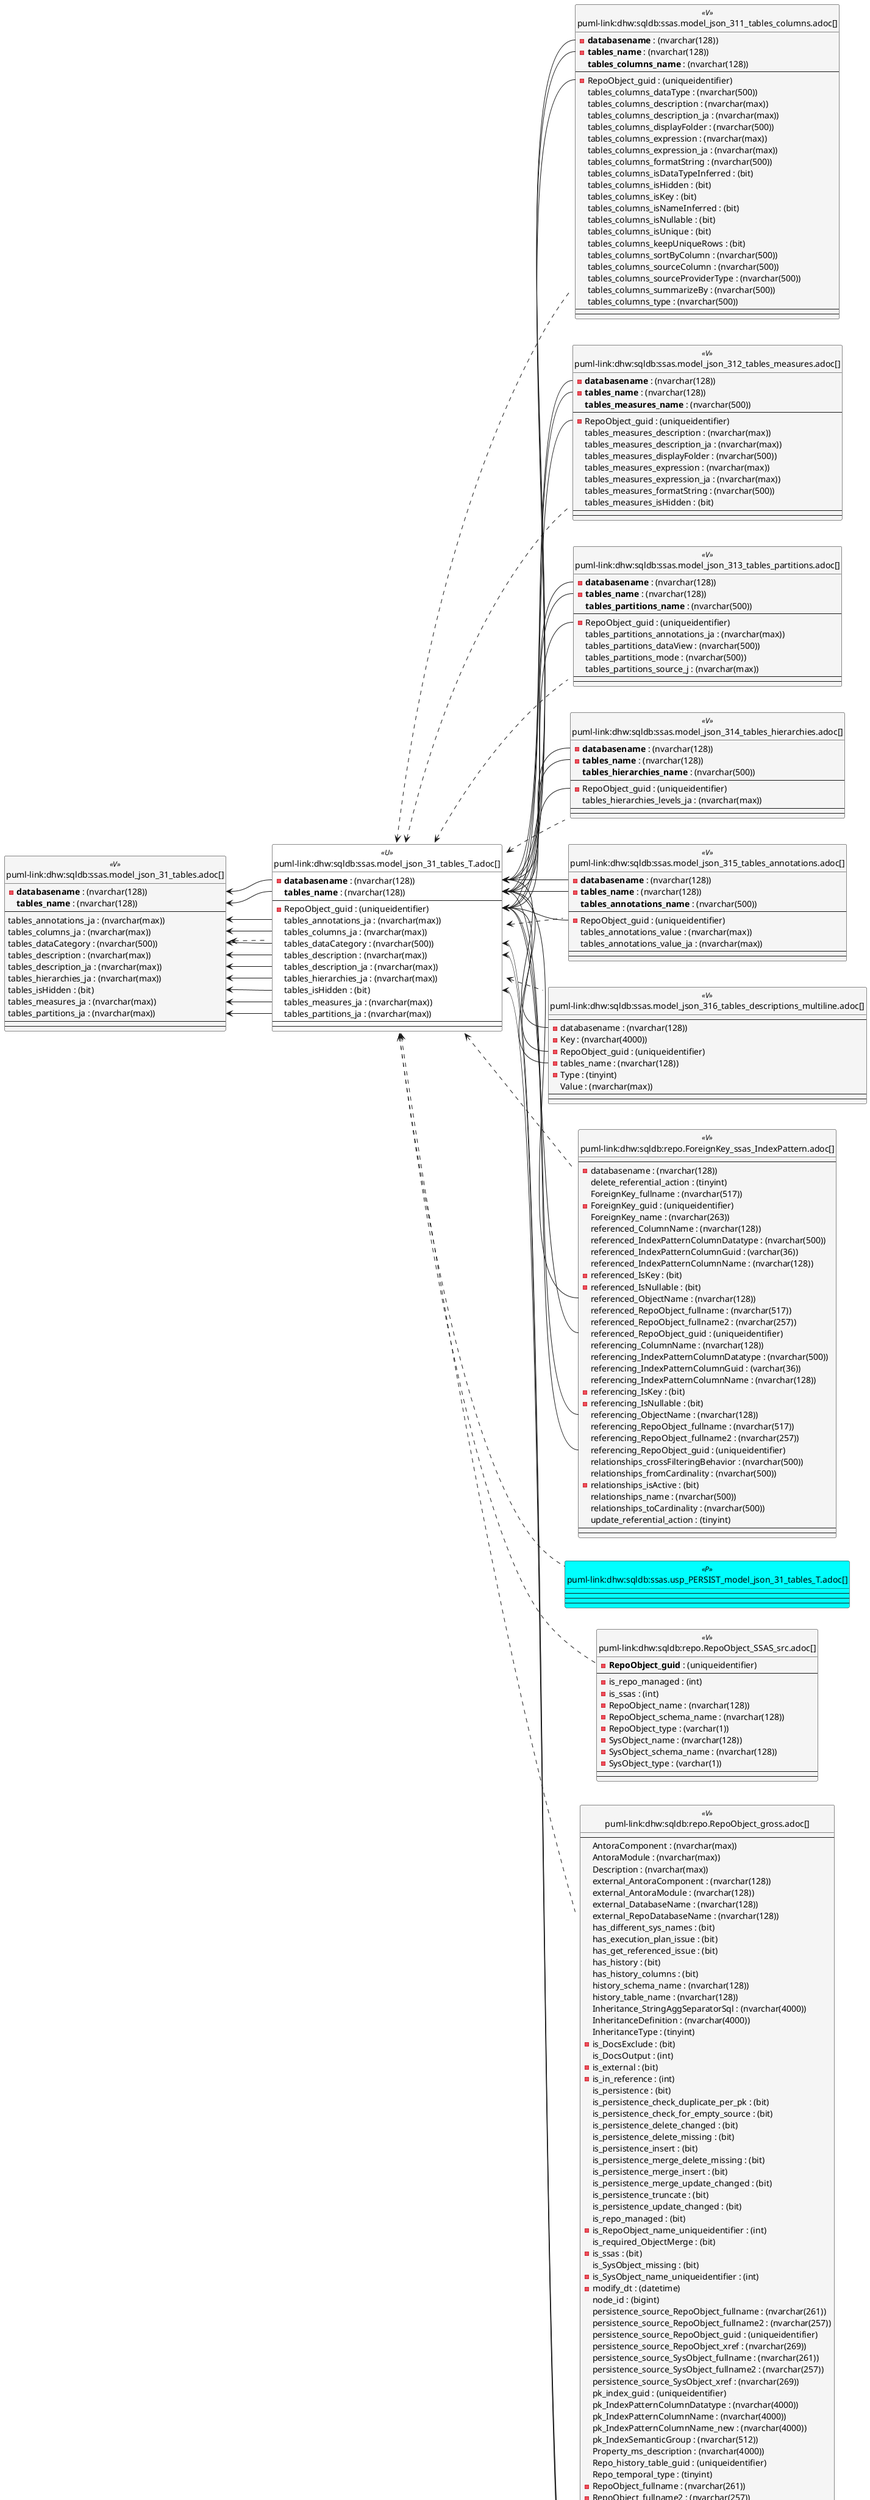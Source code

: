 @startuml
left to right direction
'top to bottom direction
hide circle
'avoide "." issues:
set namespaceSeparator none


skinparam class {
  BackgroundColor White
  BackgroundColor<<FN>> Yellow
  BackgroundColor<<FS>> Yellow
  BackgroundColor<<FT>> LightGray
  BackgroundColor<<IF>> Yellow
  BackgroundColor<<IS>> Yellow
  BackgroundColor<<P>> Aqua
  BackgroundColor<<PC>> Aqua
  BackgroundColor<<SN>> Yellow
  BackgroundColor<<SO>> SlateBlue
  BackgroundColor<<TF>> LightGray
  BackgroundColor<<TR>> Tomato
  BackgroundColor<<U>> White
  BackgroundColor<<V>> WhiteSmoke
  BackgroundColor<<X>> Aqua
  BackgroundColor<<external>> AliceBlue
}


entity "puml-link:dhw:sqldb:repo.ForeignKey_ssas_IndexPattern.adoc[]" as repo.ForeignKey_ssas_IndexPattern << V >> {
  --
  - databasename : (nvarchar(128))
  delete_referential_action : (tinyint)
  ForeignKey_fullname : (nvarchar(517))
  - ForeignKey_guid : (uniqueidentifier)
  ForeignKey_name : (nvarchar(263))
  referenced_ColumnName : (nvarchar(128))
  referenced_IndexPatternColumnDatatype : (nvarchar(500))
  referenced_IndexPatternColumnGuid : (varchar(36))
  referenced_IndexPatternColumnName : (nvarchar(128))
  - referenced_IsKey : (bit)
  - referenced_IsNullable : (bit)
  referenced_ObjectName : (nvarchar(128))
  referenced_RepoObject_fullname : (nvarchar(517))
  referenced_RepoObject_fullname2 : (nvarchar(257))
  referenced_RepoObject_guid : (uniqueidentifier)
  referencing_ColumnName : (nvarchar(128))
  referencing_IndexPatternColumnDatatype : (nvarchar(500))
  referencing_IndexPatternColumnGuid : (varchar(36))
  referencing_IndexPatternColumnName : (nvarchar(128))
  - referencing_IsKey : (bit)
  - referencing_IsNullable : (bit)
  referencing_ObjectName : (nvarchar(128))
  referencing_RepoObject_fullname : (nvarchar(517))
  referencing_RepoObject_fullname2 : (nvarchar(257))
  referencing_RepoObject_guid : (uniqueidentifier)
  relationships_crossFilteringBehavior : (nvarchar(500))
  relationships_fromCardinality : (nvarchar(500))
  - relationships_isActive : (bit)
  relationships_name : (nvarchar(500))
  relationships_toCardinality : (nvarchar(500))
  update_referential_action : (tinyint)
  --
  --
}

entity "puml-link:dhw:sqldb:repo.RepoObject_gross.adoc[]" as repo.RepoObject_gross << V >> {
  --
  AntoraComponent : (nvarchar(max))
  AntoraModule : (nvarchar(max))
  Description : (nvarchar(max))
  external_AntoraComponent : (nvarchar(128))
  external_AntoraModule : (nvarchar(128))
  external_DatabaseName : (nvarchar(128))
  external_RepoDatabaseName : (nvarchar(128))
  has_different_sys_names : (bit)
  has_execution_plan_issue : (bit)
  has_get_referenced_issue : (bit)
  has_history : (bit)
  has_history_columns : (bit)
  history_schema_name : (nvarchar(128))
  history_table_name : (nvarchar(128))
  Inheritance_StringAggSeparatorSql : (nvarchar(4000))
  InheritanceDefinition : (nvarchar(4000))
  InheritanceType : (tinyint)
  - is_DocsExclude : (bit)
  is_DocsOutput : (int)
  - is_external : (bit)
  - is_in_reference : (int)
  is_persistence : (bit)
  is_persistence_check_duplicate_per_pk : (bit)
  is_persistence_check_for_empty_source : (bit)
  is_persistence_delete_changed : (bit)
  is_persistence_delete_missing : (bit)
  is_persistence_insert : (bit)
  is_persistence_merge_delete_missing : (bit)
  is_persistence_merge_insert : (bit)
  is_persistence_merge_update_changed : (bit)
  is_persistence_truncate : (bit)
  is_persistence_update_changed : (bit)
  is_repo_managed : (bit)
  - is_RepoObject_name_uniqueidentifier : (int)
  is_required_ObjectMerge : (bit)
  - is_ssas : (bit)
  is_SysObject_missing : (bit)
  - is_SysObject_name_uniqueidentifier : (int)
  - modify_dt : (datetime)
  node_id : (bigint)
  persistence_source_RepoObject_fullname : (nvarchar(261))
  persistence_source_RepoObject_fullname2 : (nvarchar(257))
  persistence_source_RepoObject_guid : (uniqueidentifier)
  persistence_source_RepoObject_xref : (nvarchar(269))
  persistence_source_SysObject_fullname : (nvarchar(261))
  persistence_source_SysObject_fullname2 : (nvarchar(257))
  persistence_source_SysObject_xref : (nvarchar(269))
  pk_index_guid : (uniqueidentifier)
  pk_IndexPatternColumnDatatype : (nvarchar(4000))
  pk_IndexPatternColumnName : (nvarchar(4000))
  pk_IndexPatternColumnName_new : (nvarchar(4000))
  pk_IndexSemanticGroup : (nvarchar(512))
  Property_ms_description : (nvarchar(4000))
  Repo_history_table_guid : (uniqueidentifier)
  Repo_temporal_type : (tinyint)
  - RepoObject_fullname : (nvarchar(261))
  - RepoObject_fullname2 : (nvarchar(257))
  - RepoObject_guid : (uniqueidentifier)
  - RepoObject_name : (nvarchar(128))
  RepoObject_Referencing_Count : (int)
  - RepoObject_schema_name : (nvarchar(128))
  - RepoObject_type : (char(2))
  RepoObject_type_name : (nvarchar(128))
  source_filter : (nvarchar(4000))
  - SysObject_fullname : (nvarchar(261))
  - SysObject_fullname2 : (nvarchar(257))
  SysObject_id : (int)
  SysObject_modify_date : (datetime)
  - SysObject_name : (nvarchar(128))
  - SysObject_parent_object_id : (int)
  SysObject_query_executed_dt : (datetime)
  SysObject_query_plan : (xml)
  - SysObject_query_sql : (nvarchar(406))
  - SysObject_schema_name : (nvarchar(128))
  SysObject_type : (char(2))
  SysObject_type_name : (nvarchar(128))
  tables_dataCategory : (nvarchar(500))
  tables_description : (nvarchar(max))
  tables_isHidden : (bit)
  target_filter : (nvarchar(4000))
  temporal_type : (tinyint)
  - usp_persistence_name : (nvarchar(140))
  usp_persistence_RepoObject_guid : (uniqueidentifier)
  uspgenerator_usp_id : (int)
  --
  --
}

entity "puml-link:dhw:sqldb:repo.RepoObject_SSAS_src.adoc[]" as repo.RepoObject_SSAS_src << V >> {
  - **RepoObject_guid** : (uniqueidentifier)
  --
  - is_repo_managed : (int)
  - is_ssas : (int)
  - RepoObject_name : (nvarchar(128))
  - RepoObject_schema_name : (nvarchar(128))
  - RepoObject_type : (varchar(1))
  - SysObject_name : (nvarchar(128))
  - SysObject_schema_name : (nvarchar(128))
  - SysObject_type : (varchar(1))
  --
  --
}

entity "puml-link:dhw:sqldb:ssas.model_json_31_tables.adoc[]" as ssas.model_json_31_tables << V >> {
  - **databasename** : (nvarchar(128))
  **tables_name** : (nvarchar(128))
  --
  tables_annotations_ja : (nvarchar(max))
  tables_columns_ja : (nvarchar(max))
  tables_dataCategory : (nvarchar(500))
  tables_description : (nvarchar(max))
  tables_description_ja : (nvarchar(max))
  tables_hierarchies_ja : (nvarchar(max))
  tables_isHidden : (bit)
  tables_measures_ja : (nvarchar(max))
  tables_partitions_ja : (nvarchar(max))
  --
  --
}

entity "puml-link:dhw:sqldb:ssas.model_json_31_tables_T.adoc[]" as ssas.model_json_31_tables_T << U >> {
  - **databasename** : (nvarchar(128))
  **tables_name** : (nvarchar(128))
  --
  - RepoObject_guid : (uniqueidentifier)
  tables_annotations_ja : (nvarchar(max))
  tables_columns_ja : (nvarchar(max))
  tables_dataCategory : (nvarchar(500))
  tables_description : (nvarchar(max))
  tables_description_ja : (nvarchar(max))
  tables_hierarchies_ja : (nvarchar(max))
  tables_isHidden : (bit)
  tables_measures_ja : (nvarchar(max))
  tables_partitions_ja : (nvarchar(max))
  --
  --
}

entity "puml-link:dhw:sqldb:ssas.model_json_311_tables_columns.adoc[]" as ssas.model_json_311_tables_columns << V >> {
  - **databasename** : (nvarchar(128))
  - **tables_name** : (nvarchar(128))
  **tables_columns_name** : (nvarchar(128))
  --
  - RepoObject_guid : (uniqueidentifier)
  tables_columns_dataType : (nvarchar(500))
  tables_columns_description : (nvarchar(max))
  tables_columns_description_ja : (nvarchar(max))
  tables_columns_displayFolder : (nvarchar(500))
  tables_columns_expression : (nvarchar(max))
  tables_columns_expression_ja : (nvarchar(max))
  tables_columns_formatString : (nvarchar(500))
  tables_columns_isDataTypeInferred : (bit)
  tables_columns_isHidden : (bit)
  tables_columns_isKey : (bit)
  tables_columns_isNameInferred : (bit)
  tables_columns_isNullable : (bit)
  tables_columns_isUnique : (bit)
  tables_columns_keepUniqueRows : (bit)
  tables_columns_sortByColumn : (nvarchar(500))
  tables_columns_sourceColumn : (nvarchar(500))
  tables_columns_sourceProviderType : (nvarchar(500))
  tables_columns_summarizeBy : (nvarchar(500))
  tables_columns_type : (nvarchar(500))
  --
  --
}

entity "puml-link:dhw:sqldb:ssas.model_json_312_tables_measures.adoc[]" as ssas.model_json_312_tables_measures << V >> {
  - **databasename** : (nvarchar(128))
  - **tables_name** : (nvarchar(128))
  **tables_measures_name** : (nvarchar(500))
  --
  - RepoObject_guid : (uniqueidentifier)
  tables_measures_description : (nvarchar(max))
  tables_measures_description_ja : (nvarchar(max))
  tables_measures_displayFolder : (nvarchar(500))
  tables_measures_expression : (nvarchar(max))
  tables_measures_expression_ja : (nvarchar(max))
  tables_measures_formatString : (nvarchar(500))
  tables_measures_isHidden : (bit)
  --
  --
}

entity "puml-link:dhw:sqldb:ssas.model_json_313_tables_partitions.adoc[]" as ssas.model_json_313_tables_partitions << V >> {
  - **databasename** : (nvarchar(128))
  - **tables_name** : (nvarchar(128))
  **tables_partitions_name** : (nvarchar(500))
  --
  - RepoObject_guid : (uniqueidentifier)
  tables_partitions_annotations_ja : (nvarchar(max))
  tables_partitions_dataView : (nvarchar(500))
  tables_partitions_mode : (nvarchar(500))
  tables_partitions_source_j : (nvarchar(max))
  --
  --
}

entity "puml-link:dhw:sqldb:ssas.model_json_314_tables_hierarchies.adoc[]" as ssas.model_json_314_tables_hierarchies << V >> {
  - **databasename** : (nvarchar(128))
  - **tables_name** : (nvarchar(128))
  **tables_hierarchies_name** : (nvarchar(500))
  --
  - RepoObject_guid : (uniqueidentifier)
  tables_hierarchies_levels_ja : (nvarchar(max))
  --
  --
}

entity "puml-link:dhw:sqldb:ssas.model_json_315_tables_annotations.adoc[]" as ssas.model_json_315_tables_annotations << V >> {
  - **databasename** : (nvarchar(128))
  - **tables_name** : (nvarchar(128))
  **tables_annotations_name** : (nvarchar(500))
  --
  - RepoObject_guid : (uniqueidentifier)
  tables_annotations_value : (nvarchar(max))
  tables_annotations_value_ja : (nvarchar(max))
  --
  --
}

entity "puml-link:dhw:sqldb:ssas.model_json_316_tables_descriptions_multiline.adoc[]" as ssas.model_json_316_tables_descriptions_multiline << V >> {
  --
  - databasename : (nvarchar(128))
  - Key : (nvarchar(4000))
  - RepoObject_guid : (uniqueidentifier)
  - tables_name : (nvarchar(128))
  - Type : (tinyint)
  Value : (nvarchar(max))
  --
  --
}

entity "puml-link:dhw:sqldb:ssas.usp_PERSIST_model_json_31_tables_T.adoc[]" as ssas.usp_PERSIST_model_json_31_tables_T << P >> {
  --
  --
  --
}

ssas.model_json_31_tables <.. ssas.model_json_31_tables_T
ssas.model_json_31_tables_T <.. repo.RepoObject_SSAS_src
ssas.model_json_31_tables_T <.. repo.RepoObject_gross
ssas.model_json_31_tables_T <.. ssas.model_json_315_tables_annotations
ssas.model_json_31_tables_T <.. ssas.usp_PERSIST_model_json_31_tables_T
ssas.model_json_31_tables_T <.. ssas.model_json_314_tables_hierarchies
ssas.model_json_31_tables_T <.. ssas.model_json_316_tables_descriptions_multiline
ssas.model_json_31_tables_T <.. ssas.model_json_313_tables_partitions
ssas.model_json_31_tables_T <.. ssas.model_json_312_tables_measures
ssas.model_json_31_tables_T <.. ssas.model_json_311_tables_columns
ssas.model_json_31_tables_T <.. repo.ForeignKey_ssas_IndexPattern
"ssas.model_json_31_tables::databasename" <-- "ssas.model_json_31_tables_T::databasename"
"ssas.model_json_31_tables::tables_annotations_ja" <-- "ssas.model_json_31_tables_T::tables_annotations_ja"
"ssas.model_json_31_tables::tables_columns_ja" <-- "ssas.model_json_31_tables_T::tables_columns_ja"
"ssas.model_json_31_tables::tables_dataCategory" <-- "ssas.model_json_31_tables_T::tables_dataCategory"
"ssas.model_json_31_tables::tables_description" <-- "ssas.model_json_31_tables_T::tables_description"
"ssas.model_json_31_tables::tables_description_ja" <-- "ssas.model_json_31_tables_T::tables_description_ja"
"ssas.model_json_31_tables::tables_hierarchies_ja" <-- "ssas.model_json_31_tables_T::tables_hierarchies_ja"
"ssas.model_json_31_tables::tables_isHidden" <-- "ssas.model_json_31_tables_T::tables_isHidden"
"ssas.model_json_31_tables::tables_measures_ja" <-- "ssas.model_json_31_tables_T::tables_measures_ja"
"ssas.model_json_31_tables::tables_name" <-- "ssas.model_json_31_tables_T::tables_name"
"ssas.model_json_31_tables::tables_partitions_ja" <-- "ssas.model_json_31_tables_T::tables_partitions_ja"
"ssas.model_json_31_tables_T::databasename" <-- "ssas.model_json_311_tables_columns::databasename"
"ssas.model_json_31_tables_T::databasename" <-- "ssas.model_json_312_tables_measures::databasename"
"ssas.model_json_31_tables_T::databasename" <-- "ssas.model_json_313_tables_partitions::databasename"
"ssas.model_json_31_tables_T::databasename" <-- "ssas.model_json_314_tables_hierarchies::databasename"
"ssas.model_json_31_tables_T::databasename" <-- "ssas.model_json_315_tables_annotations::databasename"
"ssas.model_json_31_tables_T::databasename" <-- "ssas.model_json_316_tables_descriptions_multiline::databasename"
"ssas.model_json_31_tables_T::RepoObject_guid" <-- "repo.ForeignKey_ssas_IndexPattern::referenced_RepoObject_guid"
"ssas.model_json_31_tables_T::RepoObject_guid" <-- "repo.ForeignKey_ssas_IndexPattern::referencing_RepoObject_guid"
"ssas.model_json_31_tables_T::RepoObject_guid" <-- "ssas.model_json_311_tables_columns::RepoObject_guid"
"ssas.model_json_31_tables_T::RepoObject_guid" <-- "ssas.model_json_312_tables_measures::RepoObject_guid"
"ssas.model_json_31_tables_T::RepoObject_guid" <-- "ssas.model_json_313_tables_partitions::RepoObject_guid"
"ssas.model_json_31_tables_T::RepoObject_guid" <-- "ssas.model_json_314_tables_hierarchies::RepoObject_guid"
"ssas.model_json_31_tables_T::RepoObject_guid" <-- "ssas.model_json_315_tables_annotations::RepoObject_guid"
"ssas.model_json_31_tables_T::RepoObject_guid" <-- "ssas.model_json_316_tables_descriptions_multiline::RepoObject_guid"
"ssas.model_json_31_tables_T::tables_dataCategory" <-- "repo.RepoObject_gross::tables_dataCategory"
"ssas.model_json_31_tables_T::tables_description" <-- "repo.RepoObject_gross::tables_description"
"ssas.model_json_31_tables_T::tables_isHidden" <-- "repo.RepoObject_gross::tables_isHidden"
"ssas.model_json_31_tables_T::tables_name" <-- "repo.ForeignKey_ssas_IndexPattern::referenced_ObjectName"
"ssas.model_json_31_tables_T::tables_name" <-- "repo.ForeignKey_ssas_IndexPattern::referencing_ObjectName"
"ssas.model_json_31_tables_T::tables_name" <-- "ssas.model_json_311_tables_columns::tables_name"
"ssas.model_json_31_tables_T::tables_name" <-- "ssas.model_json_312_tables_measures::tables_name"
"ssas.model_json_31_tables_T::tables_name" <-- "ssas.model_json_313_tables_partitions::tables_name"
"ssas.model_json_31_tables_T::tables_name" <-- "ssas.model_json_314_tables_hierarchies::tables_name"
"ssas.model_json_31_tables_T::tables_name" <-- "ssas.model_json_315_tables_annotations::tables_name"
"ssas.model_json_31_tables_T::tables_name" <-- "ssas.model_json_316_tables_descriptions_multiline::tables_name"
@enduml

